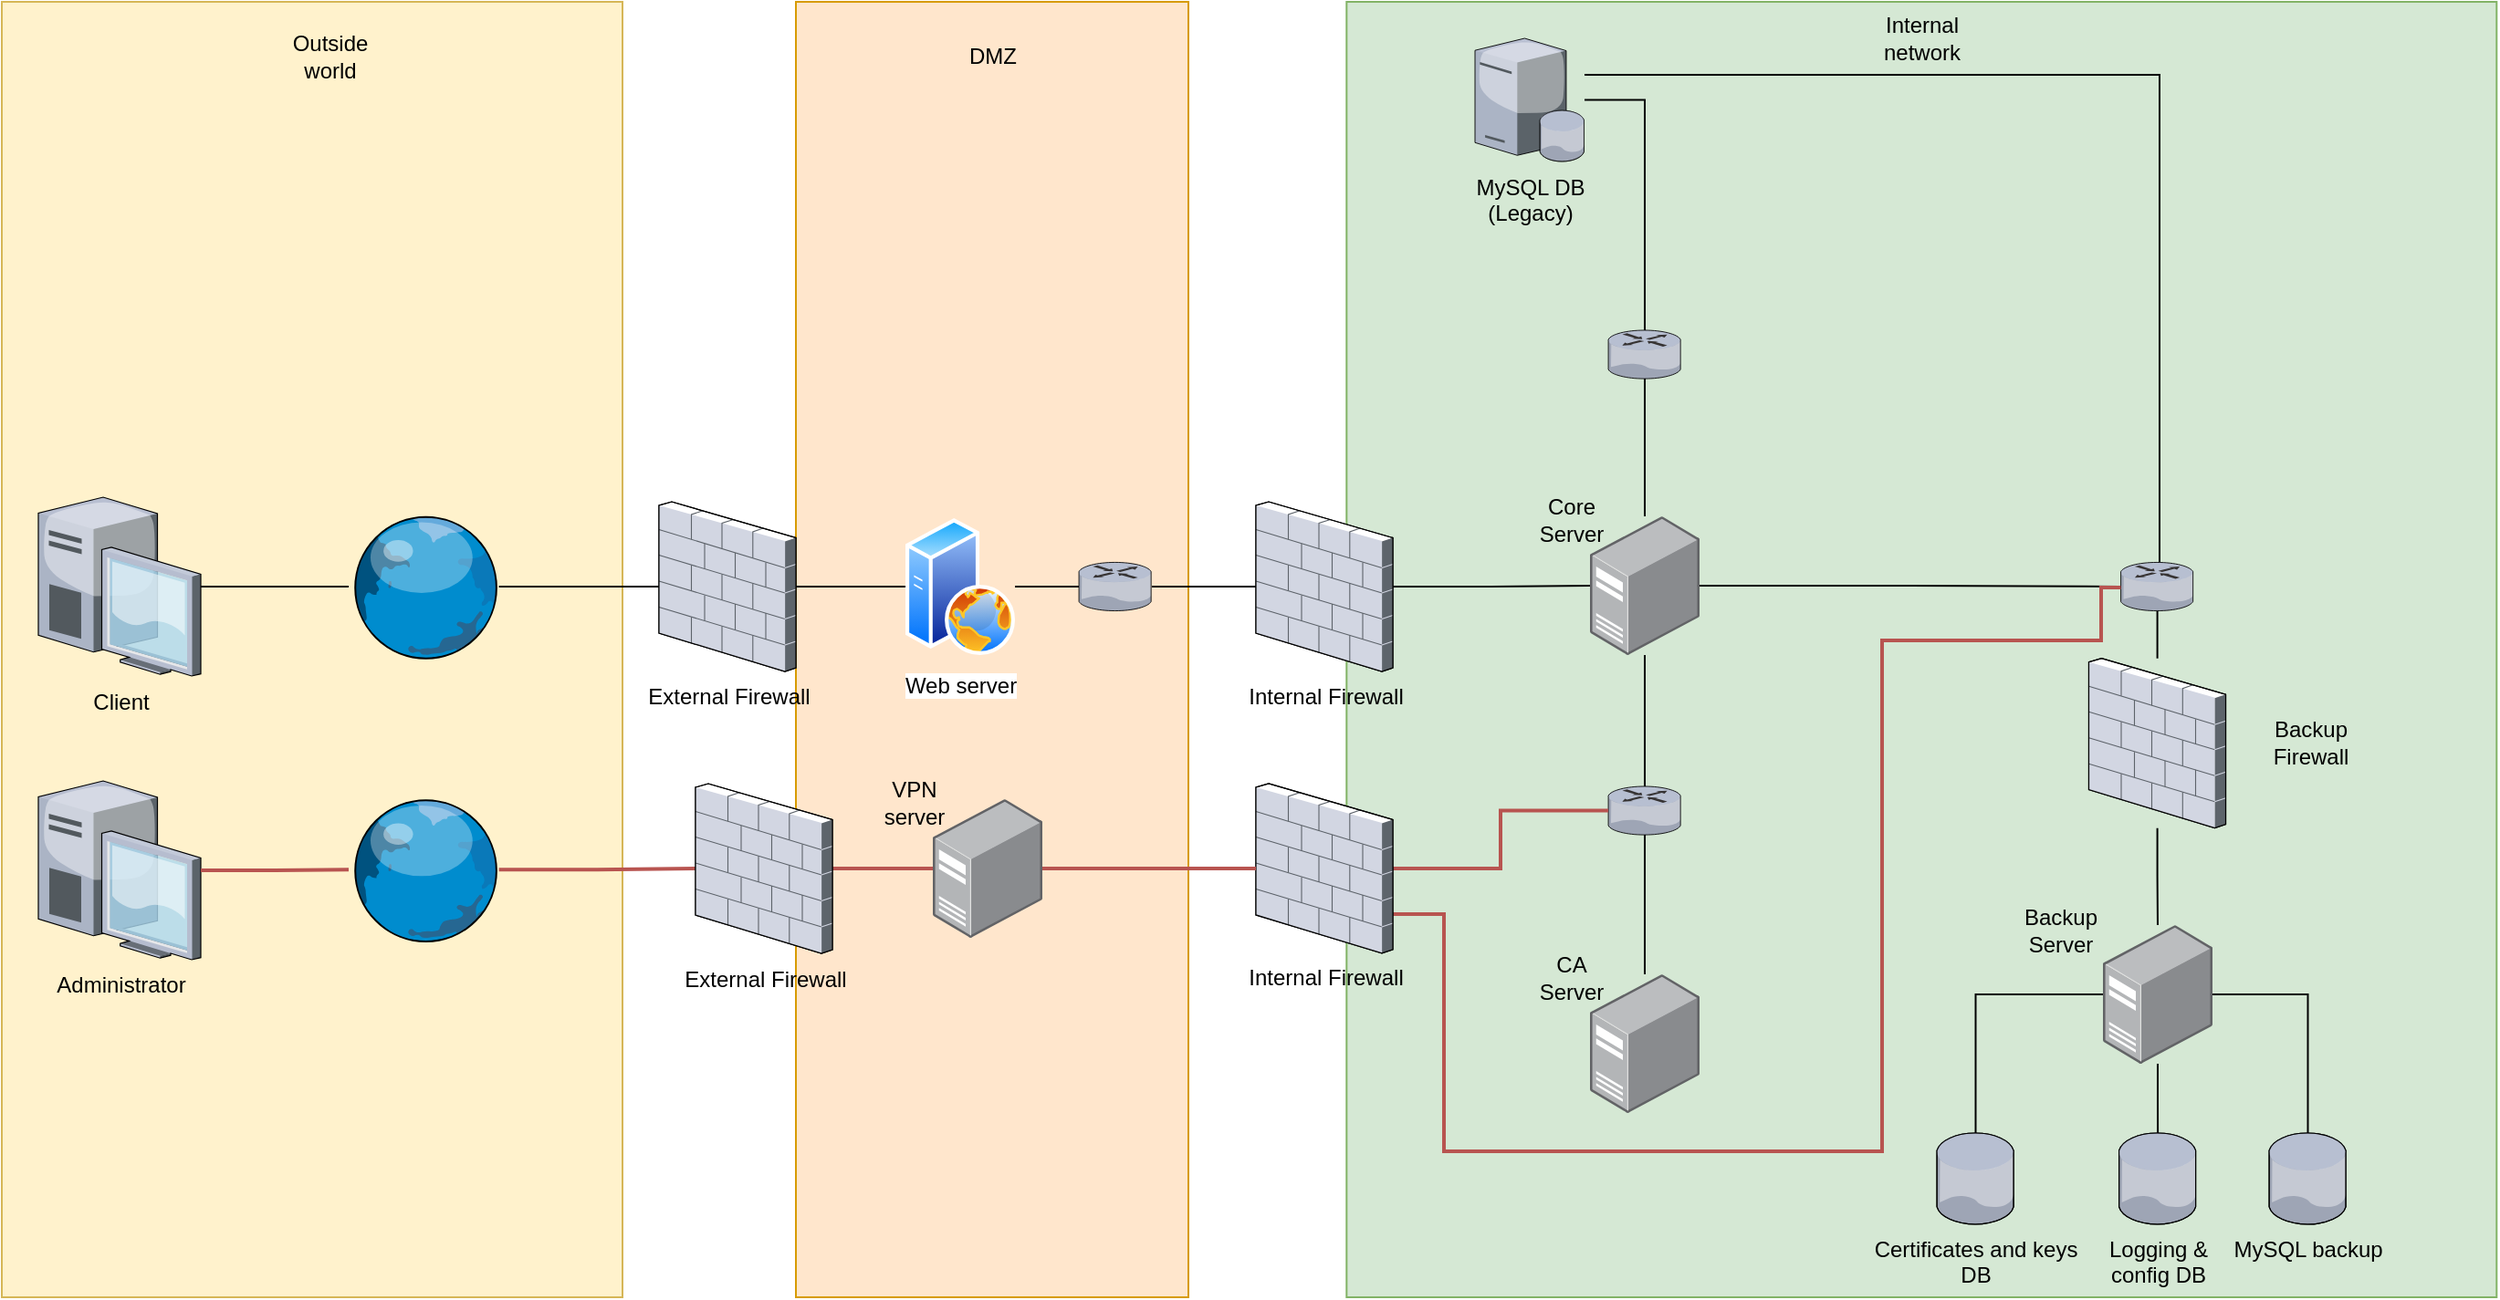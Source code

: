 <mxfile version="13.7.7" type="device"><diagram name="Page-1" id="e3a06f82-3646-2815-327d-82caf3d4e204"><mxGraphModel dx="946" dy="623" grid="1" gridSize="10" guides="1" tooltips="1" connect="1" arrows="1" fold="1" page="1" pageScale="1.5" pageWidth="1169" pageHeight="826" background="none" math="0" shadow="0"><root><mxCell id="0" style=";html=1;"/><mxCell id="1" style=";html=1;" parent="0"/><mxCell id="6nQF3RBaG5c6oxXyIw_N-48" value="" style="rounded=0;whiteSpace=wrap;html=1;fillColor=#fff2cc;strokeColor=#d6b656;" vertex="1" parent="1"><mxGeometry x="140" width="340" height="710" as="geometry"/></mxCell><mxCell id="6nQF3RBaG5c6oxXyIw_N-23" value="" style="rounded=0;whiteSpace=wrap;html=1;fillColor=#d5e8d4;strokeColor=#82b366;" vertex="1" parent="1"><mxGeometry x="876.66" width="630" height="710" as="geometry"/></mxCell><mxCell id="6nQF3RBaG5c6oxXyIw_N-4" value="" style="rounded=0;whiteSpace=wrap;html=1;fillColor=#ffe6cc;strokeColor=#d79b00;" vertex="1" parent="1"><mxGeometry x="575" width="215" height="710" as="geometry"/></mxCell><mxCell id="6nQF3RBaG5c6oxXyIw_N-63" style="edgeStyle=orthogonalEdgeStyle;rounded=0;orthogonalLoop=1;jettySize=auto;html=1;endArrow=none;endFill=0;" edge="1" parent="1" source="6nQF3RBaG5c6oxXyIw_N-5" target="6nQF3RBaG5c6oxXyIw_N-62"><mxGeometry relative="1" as="geometry"/></mxCell><mxCell id="6nQF3RBaG5c6oxXyIw_N-5" value="Client" style="verticalLabelPosition=bottom;aspect=fixed;html=1;verticalAlign=top;strokeColor=none;align=center;outlineConnect=0;shape=mxgraph.citrix.desktop;" vertex="1" parent="1"><mxGeometry x="160" y="271.5" width="89" height="98" as="geometry"/></mxCell><mxCell id="6nQF3RBaG5c6oxXyIw_N-12" style="edgeStyle=orthogonalEdgeStyle;rounded=0;orthogonalLoop=1;jettySize=auto;html=1;endArrow=none;endFill=0;" edge="1" parent="1" source="6nQF3RBaG5c6oxXyIw_N-2" target="6nQF3RBaG5c6oxXyIw_N-9"><mxGeometry relative="1" as="geometry"/></mxCell><mxCell id="6nQF3RBaG5c6oxXyIw_N-2" value="External Firewall" style="verticalLabelPosition=bottom;aspect=fixed;html=1;verticalAlign=top;strokeColor=none;align=center;outlineConnect=0;shape=mxgraph.citrix.firewall;" vertex="1" parent="1"><mxGeometry x="500" y="274" width="75" height="93" as="geometry"/></mxCell><mxCell id="6nQF3RBaG5c6oxXyIw_N-41" style="edgeStyle=orthogonalEdgeStyle;rounded=0;orthogonalLoop=1;jettySize=auto;html=1;endArrow=none;endFill=0;" edge="1" parent="1" source="6nQF3RBaG5c6oxXyIw_N-9" target="6nQF3RBaG5c6oxXyIw_N-39"><mxGeometry relative="1" as="geometry"/></mxCell><mxCell id="6nQF3RBaG5c6oxXyIw_N-9" value="Web server" style="aspect=fixed;perimeter=ellipsePerimeter;html=1;align=center;shadow=0;dashed=0;spacingTop=3;image;image=img/lib/active_directory/web_server.svg;" vertex="1" parent="1"><mxGeometry x="635.0" y="283" width="60" height="75" as="geometry"/></mxCell><mxCell id="6nQF3RBaG5c6oxXyIw_N-10" value="DMZ" style="text;html=1;strokeColor=none;fillColor=none;align=center;verticalAlign=middle;whiteSpace=wrap;rounded=0;" vertex="1" parent="1"><mxGeometry x="662.5" y="20" width="40" height="20" as="geometry"/></mxCell><mxCell id="6nQF3RBaG5c6oxXyIw_N-37" style="edgeStyle=orthogonalEdgeStyle;rounded=0;orthogonalLoop=1;jettySize=auto;html=1;endArrow=none;endFill=0;" edge="1" parent="1" source="6nQF3RBaG5c6oxXyIw_N-16" target="6nQF3RBaG5c6oxXyIw_N-36"><mxGeometry relative="1" as="geometry"/></mxCell><mxCell id="6nQF3RBaG5c6oxXyIw_N-78" style="edgeStyle=orthogonalEdgeStyle;rounded=0;orthogonalLoop=1;jettySize=auto;html=1;endArrow=none;endFill=0;" edge="1" parent="1" source="6nQF3RBaG5c6oxXyIw_N-16" target="6nQF3RBaG5c6oxXyIw_N-71"><mxGeometry relative="1" as="geometry"><Array as="points"><mxPoint x="1322" y="40"/></Array></mxGeometry></mxCell><mxCell id="6nQF3RBaG5c6oxXyIw_N-16" value="&lt;div&gt;MySQL DB&lt;/div&gt;&lt;div&gt;(Legacy)&lt;br&gt;&lt;/div&gt;" style="verticalLabelPosition=bottom;aspect=fixed;html=1;verticalAlign=top;strokeColor=none;align=center;outlineConnect=0;shape=mxgraph.citrix.database_server;" vertex="1" parent="1"><mxGeometry x="947" y="20" width="60" height="67.5" as="geometry"/></mxCell><mxCell id="6nQF3RBaG5c6oxXyIw_N-24" value="Internal network" style="text;html=1;strokeColor=none;fillColor=none;align=center;verticalAlign=middle;whiteSpace=wrap;rounded=0;" vertex="1" parent="1"><mxGeometry x="1171.66" y="10" width="40" height="20" as="geometry"/></mxCell><mxCell id="6nQF3RBaG5c6oxXyIw_N-55" style="edgeStyle=orthogonalEdgeStyle;rounded=0;orthogonalLoop=1;jettySize=auto;html=1;endArrow=none;endFill=0;" edge="1" parent="1" source="6nQF3RBaG5c6oxXyIw_N-28"><mxGeometry relative="1" as="geometry"><mxPoint x="939.3" y="626" as="targetPoint"/></mxGeometry></mxCell><mxCell id="6nQF3RBaG5c6oxXyIw_N-34" value="" style="group" vertex="1" connectable="0" parent="1"><mxGeometry x="980" y="274" width="90" height="84" as="geometry"/></mxCell><mxCell id="6nQF3RBaG5c6oxXyIw_N-19" value="" style="points=[];aspect=fixed;html=1;align=center;shadow=0;dashed=0;image;image=img/lib/allied_telesis/computer_and_terminals/Server_Desktop.svg;" vertex="1" parent="6nQF3RBaG5c6oxXyIw_N-34"><mxGeometry x="30" y="7.94" width="60" height="76.06" as="geometry"/></mxCell><mxCell id="6nQF3RBaG5c6oxXyIw_N-33" value="Core Server" style="text;html=1;strokeColor=none;fillColor=none;align=center;verticalAlign=middle;whiteSpace=wrap;rounded=0;" vertex="1" parent="6nQF3RBaG5c6oxXyIw_N-34"><mxGeometry width="40" height="20" as="geometry"/></mxCell><mxCell id="6nQF3RBaG5c6oxXyIw_N-36" value="" style="verticalLabelPosition=bottom;aspect=fixed;html=1;verticalAlign=top;strokeColor=none;align=center;outlineConnect=0;shape=mxgraph.citrix.router;" vertex="1" parent="1"><mxGeometry x="1020" y="180" width="40" height="26.55" as="geometry"/></mxCell><mxCell id="6nQF3RBaG5c6oxXyIw_N-38" style="edgeStyle=orthogonalEdgeStyle;rounded=0;orthogonalLoop=1;jettySize=auto;html=1;endArrow=none;endFill=0;" edge="1" parent="1" source="6nQF3RBaG5c6oxXyIw_N-19" target="6nQF3RBaG5c6oxXyIw_N-36"><mxGeometry relative="1" as="geometry"/></mxCell><mxCell id="6nQF3RBaG5c6oxXyIw_N-46" style="edgeStyle=orthogonalEdgeStyle;rounded=0;orthogonalLoop=1;jettySize=auto;html=1;endArrow=none;endFill=0;" edge="1" parent="1" source="6nQF3RBaG5c6oxXyIw_N-39" target="6nQF3RBaG5c6oxXyIw_N-45"><mxGeometry relative="1" as="geometry"/></mxCell><mxCell id="6nQF3RBaG5c6oxXyIw_N-39" value="" style="verticalLabelPosition=bottom;aspect=fixed;html=1;verticalAlign=top;strokeColor=none;align=center;outlineConnect=0;shape=mxgraph.citrix.router;" vertex="1" parent="1"><mxGeometry x="730" y="307.22" width="40" height="26.55" as="geometry"/></mxCell><mxCell id="6nQF3RBaG5c6oxXyIw_N-43" style="edgeStyle=orthogonalEdgeStyle;rounded=0;orthogonalLoop=1;jettySize=auto;html=1;endArrow=none;endFill=0;" edge="1" parent="1" target="6nQF3RBaG5c6oxXyIw_N-28"><mxGeometry relative="1" as="geometry"><mxPoint x="1040" y="462.55" as="sourcePoint"/></mxGeometry></mxCell><mxCell id="6nQF3RBaG5c6oxXyIw_N-47" style="edgeStyle=orthogonalEdgeStyle;rounded=0;orthogonalLoop=1;jettySize=auto;html=1;endArrow=none;endFill=0;" edge="1" parent="1" source="6nQF3RBaG5c6oxXyIw_N-45" target="6nQF3RBaG5c6oxXyIw_N-19"><mxGeometry relative="1" as="geometry"/></mxCell><mxCell id="6nQF3RBaG5c6oxXyIw_N-45" value="Internal Firewall" style="verticalLabelPosition=bottom;aspect=fixed;html=1;verticalAlign=top;strokeColor=none;align=center;outlineConnect=0;shape=mxgraph.citrix.firewall;" vertex="1" parent="1"><mxGeometry x="827" y="274" width="75" height="93" as="geometry"/></mxCell><mxCell id="6nQF3RBaG5c6oxXyIw_N-51" value="Outside world" style="text;html=1;strokeColor=none;fillColor=none;align=center;verticalAlign=middle;whiteSpace=wrap;rounded=0;" vertex="1" parent="1"><mxGeometry x="300" y="20" width="40" height="20" as="geometry"/></mxCell><mxCell id="6nQF3RBaG5c6oxXyIw_N-59" style="edgeStyle=orthogonalEdgeStyle;rounded=0;orthogonalLoop=1;jettySize=auto;html=1;endArrow=none;endFill=0;" edge="1" parent="1" source="6nQF3RBaG5c6oxXyIw_N-28"><mxGeometry relative="1" as="geometry"><mxPoint x="1040.1" y="626" as="targetPoint"/></mxGeometry></mxCell><mxCell id="6nQF3RBaG5c6oxXyIw_N-61" style="edgeStyle=orthogonalEdgeStyle;rounded=0;orthogonalLoop=1;jettySize=auto;html=1;endArrow=none;endFill=0;" edge="1" parent="1" target="6nQF3RBaG5c6oxXyIw_N-60"><mxGeometry relative="1" as="geometry"><mxPoint x="1070" y="564.1" as="sourcePoint"/></mxGeometry></mxCell><mxCell id="6nQF3RBaG5c6oxXyIw_N-64" style="edgeStyle=orthogonalEdgeStyle;rounded=0;orthogonalLoop=1;jettySize=auto;html=1;endArrow=none;endFill=0;" edge="1" parent="1" source="6nQF3RBaG5c6oxXyIw_N-62" target="6nQF3RBaG5c6oxXyIw_N-2"><mxGeometry relative="1" as="geometry"/></mxCell><mxCell id="6nQF3RBaG5c6oxXyIw_N-62" value="" style="verticalLabelPosition=bottom;aspect=fixed;html=1;verticalAlign=top;strokeColor=none;align=center;outlineConnect=0;shape=mxgraph.citrix.globe;" vertex="1" parent="1"><mxGeometry x="330" y="281.17" width="82.33" height="78.66" as="geometry"/></mxCell><mxCell id="6nQF3RBaG5c6oxXyIw_N-68" value="" style="group" vertex="1" connectable="0" parent="1"><mxGeometry x="980" y="525" width="90" height="84" as="geometry"/></mxCell><mxCell id="6nQF3RBaG5c6oxXyIw_N-69" value="" style="points=[];aspect=fixed;html=1;align=center;shadow=0;dashed=0;image;image=img/lib/allied_telesis/computer_and_terminals/Server_Desktop.svg;" vertex="1" parent="6nQF3RBaG5c6oxXyIw_N-68"><mxGeometry x="30" y="7.94" width="60" height="76.06" as="geometry"/></mxCell><mxCell id="6nQF3RBaG5c6oxXyIw_N-70" value="CA&lt;br&gt;Server" style="text;html=1;strokeColor=none;fillColor=none;align=center;verticalAlign=middle;whiteSpace=wrap;rounded=0;" vertex="1" parent="6nQF3RBaG5c6oxXyIw_N-68"><mxGeometry width="40" height="20" as="geometry"/></mxCell><mxCell id="6nQF3RBaG5c6oxXyIw_N-81" style="edgeStyle=orthogonalEdgeStyle;rounded=0;orthogonalLoop=1;jettySize=auto;html=1;endArrow=none;endFill=0;" edge="1" parent="1" source="6nQF3RBaG5c6oxXyIw_N-71" target="6nQF3RBaG5c6oxXyIw_N-80"><mxGeometry relative="1" as="geometry"/></mxCell><mxCell id="6nQF3RBaG5c6oxXyIw_N-71" value="" style="verticalLabelPosition=bottom;aspect=fixed;html=1;verticalAlign=top;strokeColor=none;align=center;outlineConnect=0;shape=mxgraph.citrix.router;" vertex="1" parent="1"><mxGeometry x="1300.75" y="307.23" width="40" height="26.55" as="geometry"/></mxCell><mxCell id="6nQF3RBaG5c6oxXyIw_N-72" value="Certificates and keys&lt;br&gt;DB" style="verticalLabelPosition=bottom;aspect=fixed;html=1;verticalAlign=top;strokeColor=none;align=center;outlineConnect=0;shape=mxgraph.citrix.database;" vertex="1" parent="1"><mxGeometry x="1200" y="620" width="42.5" height="50" as="geometry"/></mxCell><mxCell id="6nQF3RBaG5c6oxXyIw_N-73" value="Logging &amp;amp;&lt;br&gt;config DB" style="verticalLabelPosition=bottom;aspect=fixed;html=1;verticalAlign=top;strokeColor=none;align=center;outlineConnect=0;shape=mxgraph.citrix.database;" vertex="1" parent="1"><mxGeometry x="1299.75" y="620" width="42.5" height="50" as="geometry"/></mxCell><mxCell id="6nQF3RBaG5c6oxXyIw_N-74" value="" style="group" vertex="1" connectable="0" parent="1"><mxGeometry x="1248" y="499" width="103" height="83.03" as="geometry"/></mxCell><mxCell id="6nQF3RBaG5c6oxXyIw_N-75" value="" style="points=[];aspect=fixed;html=1;align=center;shadow=0;dashed=0;image;image=img/lib/allied_telesis/computer_and_terminals/Server_Desktop.svg;" vertex="1" parent="6nQF3RBaG5c6oxXyIw_N-74"><mxGeometry x="43" y="6.97" width="60" height="76.06" as="geometry"/></mxCell><mxCell id="6nQF3RBaG5c6oxXyIw_N-76" value="Backup Server" style="text;html=1;strokeColor=none;fillColor=none;align=center;verticalAlign=middle;whiteSpace=wrap;rounded=0;" vertex="1" parent="6nQF3RBaG5c6oxXyIw_N-74"><mxGeometry width="40" height="20" as="geometry"/></mxCell><mxCell id="6nQF3RBaG5c6oxXyIw_N-77" value="MySQL backup" style="verticalLabelPosition=bottom;aspect=fixed;html=1;verticalAlign=top;strokeColor=none;align=center;outlineConnect=0;shape=mxgraph.citrix.database;" vertex="1" parent="1"><mxGeometry x="1382" y="620" width="42.5" height="50" as="geometry"/></mxCell><mxCell id="6nQF3RBaG5c6oxXyIw_N-79" style="edgeStyle=orthogonalEdgeStyle;rounded=0;orthogonalLoop=1;jettySize=auto;html=1;endArrow=none;endFill=0;" edge="1" parent="1" source="6nQF3RBaG5c6oxXyIw_N-19" target="6nQF3RBaG5c6oxXyIw_N-71"><mxGeometry relative="1" as="geometry"/></mxCell><mxCell id="6nQF3RBaG5c6oxXyIw_N-82" style="edgeStyle=orthogonalEdgeStyle;rounded=0;orthogonalLoop=1;jettySize=auto;html=1;endArrow=none;endFill=0;" edge="1" parent="1" source="6nQF3RBaG5c6oxXyIw_N-80" target="6nQF3RBaG5c6oxXyIw_N-75"><mxGeometry relative="1" as="geometry"/></mxCell><mxCell id="6nQF3RBaG5c6oxXyIw_N-83" style="edgeStyle=orthogonalEdgeStyle;rounded=0;orthogonalLoop=1;jettySize=auto;html=1;endArrow=none;endFill=0;" edge="1" parent="1" source="6nQF3RBaG5c6oxXyIw_N-75" target="6nQF3RBaG5c6oxXyIw_N-72"><mxGeometry relative="1" as="geometry"/></mxCell><mxCell id="6nQF3RBaG5c6oxXyIw_N-84" style="edgeStyle=orthogonalEdgeStyle;rounded=0;orthogonalLoop=1;jettySize=auto;html=1;endArrow=none;endFill=0;" edge="1" parent="1" source="6nQF3RBaG5c6oxXyIw_N-75" target="6nQF3RBaG5c6oxXyIw_N-73"><mxGeometry relative="1" as="geometry"/></mxCell><mxCell id="6nQF3RBaG5c6oxXyIw_N-85" style="edgeStyle=orthogonalEdgeStyle;rounded=0;orthogonalLoop=1;jettySize=auto;html=1;endArrow=none;endFill=0;" edge="1" parent="1" source="6nQF3RBaG5c6oxXyIw_N-75" target="6nQF3RBaG5c6oxXyIw_N-77"><mxGeometry relative="1" as="geometry"/></mxCell><mxCell id="6nQF3RBaG5c6oxXyIw_N-90" style="edgeStyle=orthogonalEdgeStyle;rounded=0;orthogonalLoop=1;jettySize=auto;html=1;endArrow=none;endFill=0;" edge="1" parent="1" source="6nQF3RBaG5c6oxXyIw_N-88" target="6nQF3RBaG5c6oxXyIw_N-19"><mxGeometry relative="1" as="geometry"/></mxCell><mxCell id="6nQF3RBaG5c6oxXyIw_N-88" value="" style="verticalLabelPosition=bottom;aspect=fixed;html=1;verticalAlign=top;strokeColor=none;align=center;outlineConnect=0;shape=mxgraph.citrix.router;" vertex="1" parent="1"><mxGeometry x="1020" y="430" width="40" height="26.55" as="geometry"/></mxCell><mxCell id="6nQF3RBaG5c6oxXyIw_N-89" style="edgeStyle=orthogonalEdgeStyle;rounded=0;orthogonalLoop=1;jettySize=auto;html=1;endArrow=none;endFill=0;" edge="1" parent="1" source="6nQF3RBaG5c6oxXyIw_N-69" target="6nQF3RBaG5c6oxXyIw_N-88"><mxGeometry relative="1" as="geometry"/></mxCell><mxCell id="6nQF3RBaG5c6oxXyIw_N-92" value="" style="group" vertex="1" connectable="0" parent="1"><mxGeometry x="620" y="429" width="90" height="84" as="geometry"/></mxCell><mxCell id="6nQF3RBaG5c6oxXyIw_N-93" value="" style="points=[];aspect=fixed;html=1;align=center;shadow=0;dashed=0;image;image=img/lib/allied_telesis/computer_and_terminals/Server_Desktop.svg;" vertex="1" parent="6nQF3RBaG5c6oxXyIw_N-92"><mxGeometry x="30" y="7.94" width="60" height="76.06" as="geometry"/></mxCell><mxCell id="6nQF3RBaG5c6oxXyIw_N-94" value="VPN server" style="text;html=1;strokeColor=none;fillColor=none;align=center;verticalAlign=middle;whiteSpace=wrap;rounded=0;" vertex="1" parent="6nQF3RBaG5c6oxXyIw_N-92"><mxGeometry width="40" height="20" as="geometry"/></mxCell><mxCell id="6nQF3RBaG5c6oxXyIw_N-97" style="edgeStyle=orthogonalEdgeStyle;rounded=0;orthogonalLoop=1;jettySize=auto;html=1;endArrow=none;endFill=0;fillColor=#f8cecc;strokeColor=#b85450;strokeWidth=2;" edge="1" parent="1" source="6nQF3RBaG5c6oxXyIw_N-95" target="6nQF3RBaG5c6oxXyIw_N-88"><mxGeometry relative="1" as="geometry"/></mxCell><mxCell id="6nQF3RBaG5c6oxXyIw_N-98" style="edgeStyle=orthogonalEdgeStyle;rounded=0;orthogonalLoop=1;jettySize=auto;html=1;endArrow=none;endFill=0;strokeWidth=2;fillColor=#f8cecc;strokeColor=#b85450;" edge="1" parent="1" source="6nQF3RBaG5c6oxXyIw_N-95" target="6nQF3RBaG5c6oxXyIw_N-71"><mxGeometry relative="1" as="geometry"><Array as="points"><mxPoint x="930" y="500"/><mxPoint x="930" y="630"/><mxPoint x="1170" y="630"/><mxPoint x="1170" y="350"/><mxPoint x="1290" y="350"/><mxPoint x="1290" y="321"/></Array></mxGeometry></mxCell><mxCell id="6nQF3RBaG5c6oxXyIw_N-95" value="Internal Firewall" style="verticalLabelPosition=bottom;aspect=fixed;html=1;verticalAlign=top;strokeColor=none;align=center;outlineConnect=0;shape=mxgraph.citrix.firewall;" vertex="1" parent="1"><mxGeometry x="827" y="428.47" width="75" height="93" as="geometry"/></mxCell><mxCell id="6nQF3RBaG5c6oxXyIw_N-96" style="edgeStyle=orthogonalEdgeStyle;rounded=0;orthogonalLoop=1;jettySize=auto;html=1;endArrow=none;endFill=0;fillColor=#f8cecc;strokeColor=#b85450;strokeWidth=2;" edge="1" parent="1" source="6nQF3RBaG5c6oxXyIw_N-93" target="6nQF3RBaG5c6oxXyIw_N-95"><mxGeometry relative="1" as="geometry"/></mxCell><mxCell id="6nQF3RBaG5c6oxXyIw_N-99" value="Administrator" style="verticalLabelPosition=bottom;aspect=fixed;html=1;verticalAlign=top;strokeColor=none;align=center;outlineConnect=0;shape=mxgraph.citrix.desktop;" vertex="1" parent="1"><mxGeometry x="160" y="427" width="89" height="98" as="geometry"/></mxCell><mxCell id="6nQF3RBaG5c6oxXyIw_N-105" style="edgeStyle=orthogonalEdgeStyle;rounded=0;orthogonalLoop=1;jettySize=auto;html=1;endArrow=none;endFill=0;strokeWidth=2;fillColor=#f8cecc;strokeColor=#b85450;" edge="1" parent="1" source="6nQF3RBaG5c6oxXyIw_N-101" target="6nQF3RBaG5c6oxXyIw_N-104"><mxGeometry relative="1" as="geometry"/></mxCell><mxCell id="6nQF3RBaG5c6oxXyIw_N-101" value="" style="verticalLabelPosition=bottom;aspect=fixed;html=1;verticalAlign=top;strokeColor=none;align=center;outlineConnect=0;shape=mxgraph.citrix.globe;" vertex="1" parent="1"><mxGeometry x="330" y="436.34" width="82.33" height="78.66" as="geometry"/></mxCell><mxCell id="6nQF3RBaG5c6oxXyIw_N-102" style="edgeStyle=orthogonalEdgeStyle;rounded=0;orthogonalLoop=1;jettySize=auto;html=1;endArrow=none;endFill=0;strokeWidth=2;fillColor=#f8cecc;strokeColor=#b85450;" edge="1" parent="1" source="6nQF3RBaG5c6oxXyIw_N-99" target="6nQF3RBaG5c6oxXyIw_N-101"><mxGeometry relative="1" as="geometry"><mxPoint x="249" y="476" as="sourcePoint"/><mxPoint x="650" y="476" as="targetPoint"/></mxGeometry></mxCell><mxCell id="6nQF3RBaG5c6oxXyIw_N-103" value="" style="group" vertex="1" connectable="0" parent="1"><mxGeometry x="1283.25" y="359.83" width="141.25" height="93" as="geometry"/></mxCell><mxCell id="6nQF3RBaG5c6oxXyIw_N-80" value="" style="verticalLabelPosition=bottom;aspect=fixed;html=1;verticalAlign=top;strokeColor=none;align=center;outlineConnect=0;shape=mxgraph.citrix.firewall;" vertex="1" parent="6nQF3RBaG5c6oxXyIw_N-103"><mxGeometry width="75" height="93" as="geometry"/></mxCell><mxCell id="6nQF3RBaG5c6oxXyIw_N-87" value="Backup Firewall" style="text;html=1;strokeColor=none;fillColor=none;align=center;verticalAlign=middle;whiteSpace=wrap;rounded=0;" vertex="1" parent="6nQF3RBaG5c6oxXyIw_N-103"><mxGeometry x="101.25" y="36.5" width="40" height="20" as="geometry"/></mxCell><mxCell id="6nQF3RBaG5c6oxXyIw_N-106" style="edgeStyle=orthogonalEdgeStyle;rounded=0;orthogonalLoop=1;jettySize=auto;html=1;endArrow=none;endFill=0;strokeWidth=2;fillColor=#f8cecc;strokeColor=#b85450;" edge="1" parent="1" source="6nQF3RBaG5c6oxXyIw_N-104" target="6nQF3RBaG5c6oxXyIw_N-93"><mxGeometry relative="1" as="geometry"/></mxCell><mxCell id="6nQF3RBaG5c6oxXyIw_N-104" value="External Firewall" style="verticalLabelPosition=bottom;aspect=fixed;html=1;verticalAlign=top;strokeColor=none;align=center;outlineConnect=0;shape=mxgraph.citrix.firewall;" vertex="1" parent="1"><mxGeometry x="520" y="428.5" width="75" height="93" as="geometry"/></mxCell></root></mxGraphModel></diagram></mxfile>